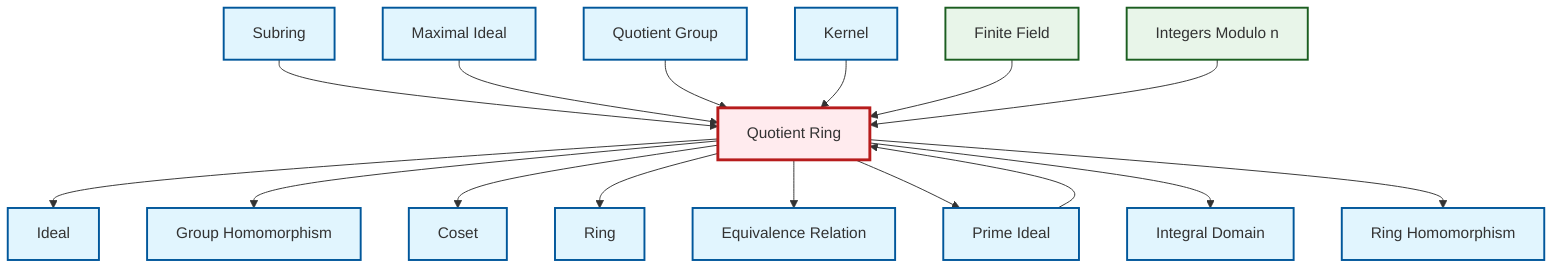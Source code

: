 graph TD
    classDef definition fill:#e1f5fe,stroke:#01579b,stroke-width:2px
    classDef theorem fill:#f3e5f5,stroke:#4a148c,stroke-width:2px
    classDef axiom fill:#fff3e0,stroke:#e65100,stroke-width:2px
    classDef example fill:#e8f5e9,stroke:#1b5e20,stroke-width:2px
    classDef current fill:#ffebee,stroke:#b71c1c,stroke-width:3px
    def-subring["Subring"]:::definition
    def-maximal-ideal["Maximal Ideal"]:::definition
    def-quotient-ring["Quotient Ring"]:::definition
    def-equivalence-relation["Equivalence Relation"]:::definition
    def-homomorphism["Group Homomorphism"]:::definition
    def-ring-homomorphism["Ring Homomorphism"]:::definition
    def-prime-ideal["Prime Ideal"]:::definition
    ex-finite-field["Finite Field"]:::example
    def-coset["Coset"]:::definition
    def-quotient-group["Quotient Group"]:::definition
    def-ring["Ring"]:::definition
    def-ideal["Ideal"]:::definition
    def-integral-domain["Integral Domain"]:::definition
    ex-quotient-integers-mod-n["Integers Modulo n"]:::example
    def-kernel["Kernel"]:::definition
    def-prime-ideal --> def-quotient-ring
    def-quotient-ring --> def-ideal
    def-subring --> def-quotient-ring
    def-quotient-ring --> def-homomorphism
    def-maximal-ideal --> def-quotient-ring
    def-quotient-ring --> def-coset
    def-quotient-ring --> def-ring
    def-quotient-ring --> def-equivalence-relation
    def-quotient-ring --> def-prime-ideal
    def-quotient-ring --> def-integral-domain
    def-quotient-ring --> def-ring-homomorphism
    def-quotient-group --> def-quotient-ring
    def-kernel --> def-quotient-ring
    ex-finite-field --> def-quotient-ring
    ex-quotient-integers-mod-n --> def-quotient-ring
    class def-quotient-ring current